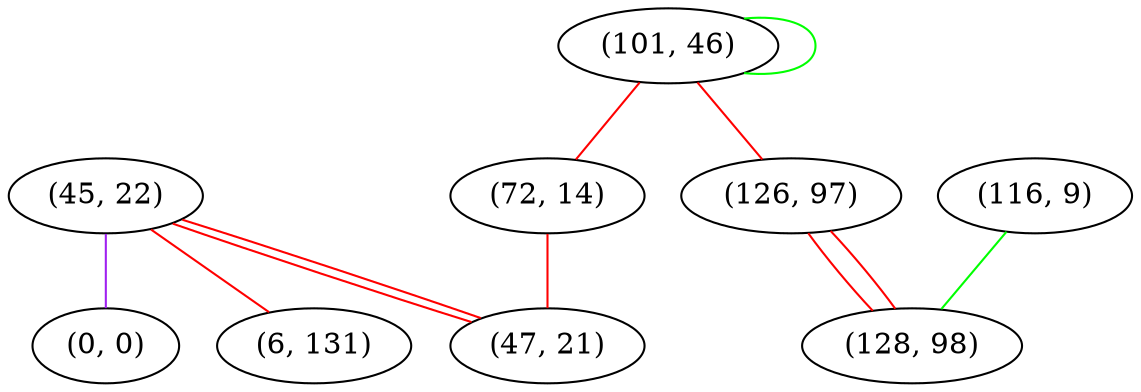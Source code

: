 graph "" {
"(45, 22)";
"(101, 46)";
"(126, 97)";
"(0, 0)";
"(72, 14)";
"(47, 21)";
"(6, 131)";
"(116, 9)";
"(128, 98)";
"(45, 22)" -- "(6, 131)"  [color=red, key=0, weight=1];
"(45, 22)" -- "(47, 21)"  [color=red, key=0, weight=1];
"(45, 22)" -- "(47, 21)"  [color=red, key=1, weight=1];
"(45, 22)" -- "(0, 0)"  [color=purple, key=0, weight=4];
"(101, 46)" -- "(101, 46)"  [color=green, key=0, weight=2];
"(101, 46)" -- "(72, 14)"  [color=red, key=0, weight=1];
"(101, 46)" -- "(126, 97)"  [color=red, key=0, weight=1];
"(126, 97)" -- "(128, 98)"  [color=red, key=0, weight=1];
"(126, 97)" -- "(128, 98)"  [color=red, key=1, weight=1];
"(72, 14)" -- "(47, 21)"  [color=red, key=0, weight=1];
"(116, 9)" -- "(128, 98)"  [color=green, key=0, weight=2];
}

